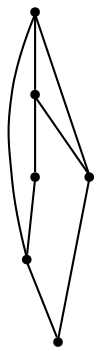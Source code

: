 graph {
  node [shape=point,comment="{\"directed\":false,\"doi\":\"10.1007/11618058_38\",\"figure\":\"5 (4)\"}"]

  v0 [pos="1590.920930232558,2034.895833333333"]
  v1 [pos="1569.7920012718023,2294.0208435058594"]
  v2 [pos="1489.1519758357558,2141.7083104451494"]
  v3 [pos="1385.63273528343,2153.583335876465"]
  v4 [pos="1317.1825218023255,2264.3333435058594"]
  v5 [pos="1289.1147665334302,2034.895833333333"]

  v0 -- v1 [id="-1",pos="1590.920930232558,2034.895833333333 1569.7920012718023,2294.0208435058594 1569.7920012718023,2294.0208435058594 1569.7920012718023,2294.0208435058594"]
  v5 -- v3 [id="-2",pos="1289.1147665334302,2034.895833333333 1385.63273528343,2153.583335876465 1385.63273528343,2153.583335876465 1385.63273528343,2153.583335876465"]
  v5 -- v4 [id="-3",pos="1289.1147665334302,2034.895833333333 1317.1825218023255,2264.3333435058594 1317.1825218023255,2264.3333435058594 1317.1825218023255,2264.3333435058594"]
  v5 -- v0 [id="-4",pos="1289.1147665334302,2034.895833333333 1590.920930232558,2034.895833333333 1590.920930232558,2034.895833333333 1590.920930232558,2034.895833333333"]
  v4 -- v1 [id="-5",pos="1317.1825218023255,2264.3333435058594 1569.7920012718023,2294.0208435058594 1569.7920012718023,2294.0208435058594 1569.7920012718023,2294.0208435058594"]
  v3 -- v4 [id="-6",pos="1385.63273528343,2153.583335876465 1317.1825218023255,2264.3333435058594 1317.1825218023255,2264.3333435058594 1317.1825218023255,2264.3333435058594"]
  v3 -- v2 [id="-7",pos="1385.63273528343,2153.583335876465 1489.1519758357558,2141.7083104451494 1489.1519758357558,2141.7083104451494 1489.1519758357558,2141.7083104451494"]
  v2 -- v0 [id="-8",pos="1489.1519758357558,2141.7083104451494 1590.920930232558,2034.895833333333 1590.920930232558,2034.895833333333 1590.920930232558,2034.895833333333"]
}